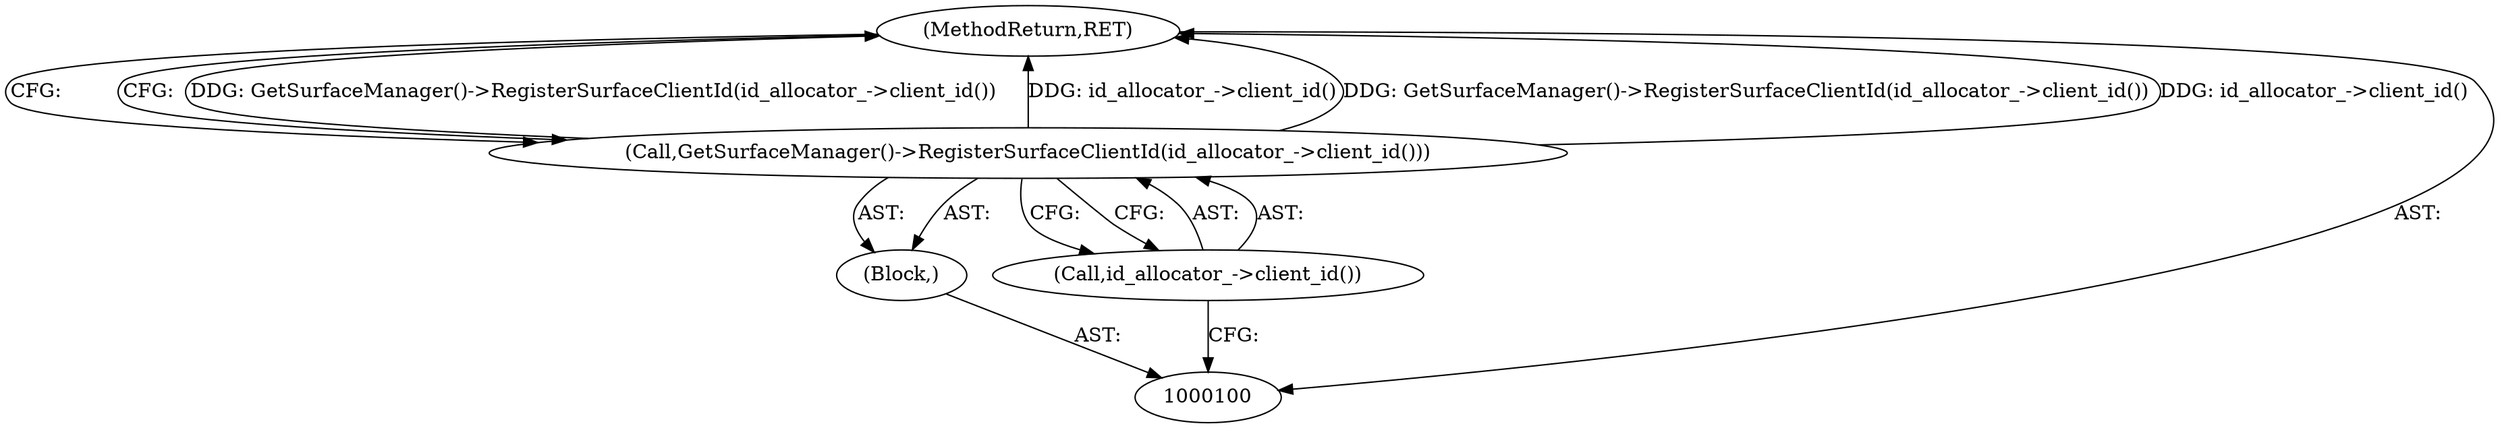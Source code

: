 digraph "1_Chrome_a3987c8b93d3abbba6ea4e438493bf996fff66b7_0" {
"1000104" [label="(MethodReturn,RET)"];
"1000101" [label="(Block,)"];
"1000102" [label="(Call,GetSurfaceManager()->RegisterSurfaceClientId(id_allocator_->client_id()))"];
"1000103" [label="(Call,id_allocator_->client_id())"];
"1000104" -> "1000100"  [label="AST: "];
"1000104" -> "1000102"  [label="CFG: "];
"1000102" -> "1000104"  [label="DDG: GetSurfaceManager()->RegisterSurfaceClientId(id_allocator_->client_id())"];
"1000102" -> "1000104"  [label="DDG: id_allocator_->client_id()"];
"1000101" -> "1000100"  [label="AST: "];
"1000102" -> "1000101"  [label="AST: "];
"1000102" -> "1000101"  [label="AST: "];
"1000102" -> "1000103"  [label="CFG: "];
"1000103" -> "1000102"  [label="AST: "];
"1000104" -> "1000102"  [label="CFG: "];
"1000102" -> "1000104"  [label="DDG: GetSurfaceManager()->RegisterSurfaceClientId(id_allocator_->client_id())"];
"1000102" -> "1000104"  [label="DDG: id_allocator_->client_id()"];
"1000103" -> "1000102"  [label="AST: "];
"1000103" -> "1000100"  [label="CFG: "];
"1000102" -> "1000103"  [label="CFG: "];
}

